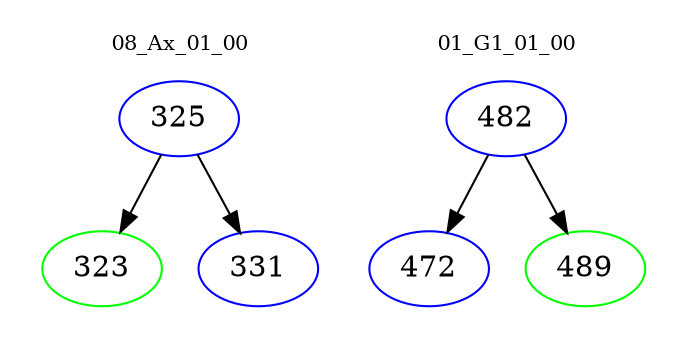 digraph{
subgraph cluster_0 {
color = white
label = "08_Ax_01_00";
fontsize=10;
T0_325 [label="325", color="blue"]
T0_325 -> T0_323 [color="black"]
T0_323 [label="323", color="green"]
T0_325 -> T0_331 [color="black"]
T0_331 [label="331", color="blue"]
}
subgraph cluster_1 {
color = white
label = "01_G1_01_00";
fontsize=10;
T1_482 [label="482", color="blue"]
T1_482 -> T1_472 [color="black"]
T1_472 [label="472", color="blue"]
T1_482 -> T1_489 [color="black"]
T1_489 [label="489", color="green"]
}
}
